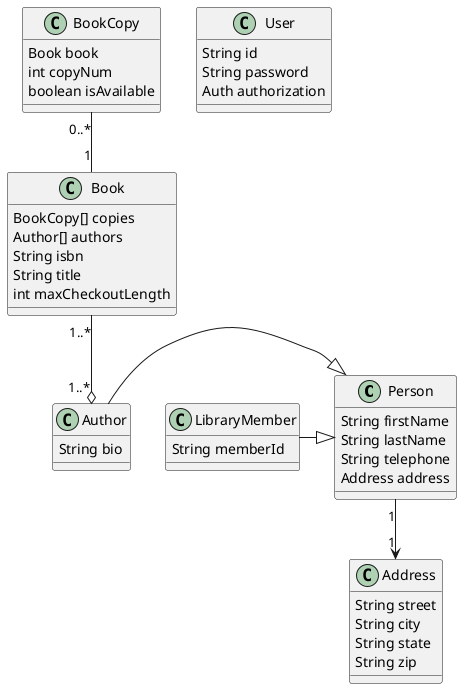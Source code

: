 @startuml
class Person{
    String firstName
    String lastName
    String telephone
    Address address
}

class Address{
    String street
    String city
    String state
    String zip
}

class Book{
    BookCopy[] copies
    Author[] authors
    String isbn
    String title
    int maxCheckoutLength
}

class BookCopy{
    Book book
    int copyNum
    boolean isAvailable
}

class Author{
    String bio
}

class LibraryMember{
    String memberId
}

class User{
    String id
    String password
    Auth authorization
}

Person "1"-->"1" Address
Author -r|> Person
LibraryMember -d|> Person
Book "1..*"--o "1..*" Author
BookCopy "0..*"--"1" Book
@enduml